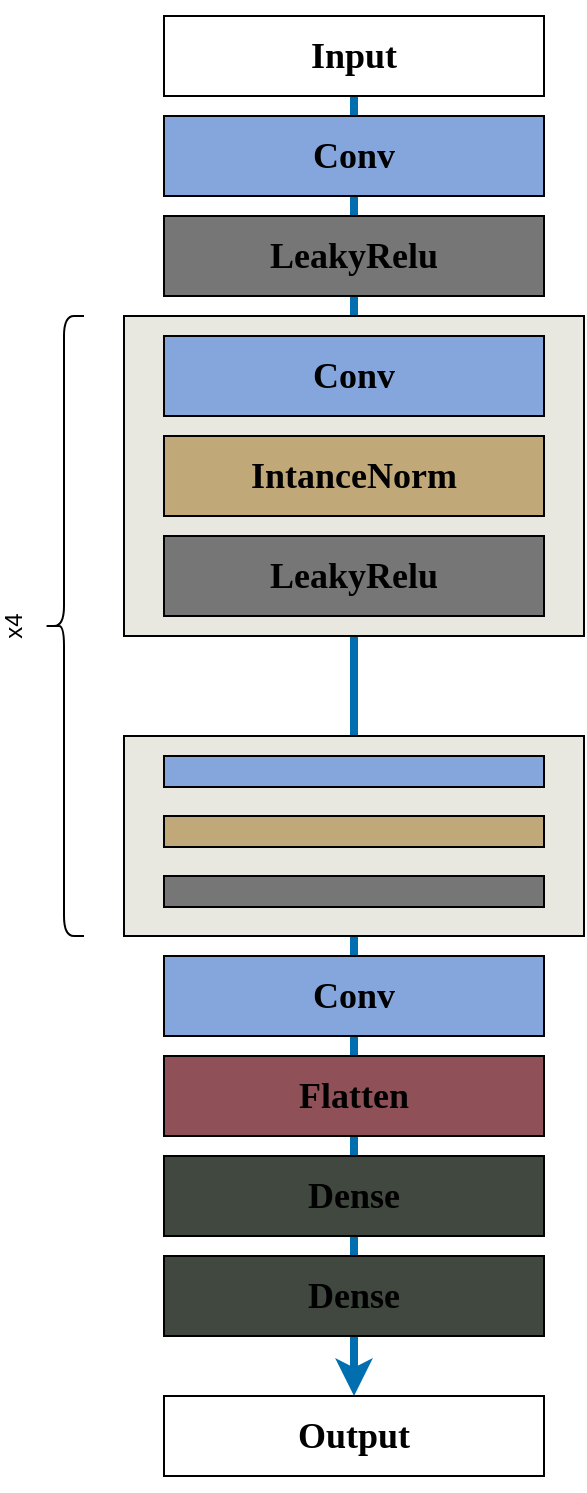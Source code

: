 <mxfile version="20.1.4" type="github">
  <diagram id="zbZYlH1tf5Qj_QSA8il5" name="第 1 页">
    <mxGraphModel dx="1455" dy="857" grid="1" gridSize="10" guides="1" tooltips="1" connect="1" arrows="1" fold="1" page="1" pageScale="1" pageWidth="827" pageHeight="1169" math="0" shadow="0">
      <root>
        <mxCell id="0" />
        <mxCell id="1" parent="0" />
        <mxCell id="HpHhYa8Dk-qDjV2WvefI-2" value="" style="endArrow=classic;html=1;rounded=0;fontFamily=Times New Roman;fontSize=18;exitX=0.5;exitY=1;exitDx=0;exitDy=0;entryX=0.5;entryY=0;entryDx=0;entryDy=0;strokeWidth=4;fillColor=#1ba1e2;strokeColor=#006EAF;" edge="1" parent="1" source="HpHhYa8Dk-qDjV2WvefI-4" target="HpHhYa8Dk-qDjV2WvefI-39">
          <mxGeometry width="50" height="50" relative="1" as="geometry">
            <mxPoint x="300" y="120" as="sourcePoint" />
            <mxPoint x="350" y="70" as="targetPoint" />
          </mxGeometry>
        </mxCell>
        <mxCell id="HpHhYa8Dk-qDjV2WvefI-3" value="" style="rounded=0;whiteSpace=wrap;html=1;fontFamily=Times New Roman;fontSize=18;fillColor=#e8e8e0;" vertex="1" parent="1">
          <mxGeometry x="130" y="240" width="230" height="160" as="geometry" />
        </mxCell>
        <mxCell id="HpHhYa8Dk-qDjV2WvefI-4" value="&lt;h5&gt;&lt;font style=&quot;font-size: 18px;&quot; face=&quot;Times New Roman&quot;&gt;Input&lt;/font&gt;&lt;/h5&gt;" style="rounded=0;whiteSpace=wrap;html=1;" vertex="1" parent="1">
          <mxGeometry x="150" y="90" width="190" height="40" as="geometry" />
        </mxCell>
        <mxCell id="HpHhYa8Dk-qDjV2WvefI-5" value="&lt;h5&gt;&lt;font face=&quot;Times New Roman&quot;&gt;&lt;span style=&quot;font-size: 18px;&quot;&gt;Conv&lt;/span&gt;&lt;/font&gt;&lt;/h5&gt;" style="rounded=0;whiteSpace=wrap;html=1;fillColor=#85a6dc;" vertex="1" parent="1">
          <mxGeometry x="150" y="140" width="190" height="40" as="geometry" />
        </mxCell>
        <mxCell id="HpHhYa8Dk-qDjV2WvefI-7" value="&lt;font style=&quot;font-size: 18px;&quot; face=&quot;Times New Roman&quot;&gt;&lt;b&gt;LeakyRelu&lt;/b&gt;&lt;/font&gt;" style="rounded=0;whiteSpace=wrap;html=1;fillColor=#767676;" vertex="1" parent="1">
          <mxGeometry x="150" y="190" width="190" height="40" as="geometry" />
        </mxCell>
        <mxCell id="HpHhYa8Dk-qDjV2WvefI-8" value="&lt;h5&gt;&lt;font face=&quot;Times New Roman&quot;&gt;&lt;span style=&quot;font-size: 18px;&quot;&gt;Conv&lt;/span&gt;&lt;/font&gt;&lt;/h5&gt;" style="rounded=0;whiteSpace=wrap;html=1;fillColor=#85a6dc;" vertex="1" parent="1">
          <mxGeometry x="150" y="250" width="190" height="40" as="geometry" />
        </mxCell>
        <mxCell id="HpHhYa8Dk-qDjV2WvefI-9" value="&lt;h5&gt;&lt;font style=&quot;font-size: 18px;&quot; face=&quot;Times New Roman&quot;&gt;IntanceNorm&lt;/font&gt;&lt;/h5&gt;" style="rounded=0;whiteSpace=wrap;html=1;fillColor=#C0A878;" vertex="1" parent="1">
          <mxGeometry x="150" y="300" width="190" height="40" as="geometry" />
        </mxCell>
        <mxCell id="HpHhYa8Dk-qDjV2WvefI-10" value="&lt;b style=&quot;font-family: &amp;quot;Times New Roman&amp;quot;; font-size: 18px;&quot;&gt;LeakyRelu&lt;/b&gt;" style="rounded=0;whiteSpace=wrap;html=1;fillColor=#767676;" vertex="1" parent="1">
          <mxGeometry x="150" y="350" width="190" height="40" as="geometry" />
        </mxCell>
        <mxCell id="HpHhYa8Dk-qDjV2WvefI-11" value="" style="rounded=0;whiteSpace=wrap;html=1;fontFamily=Times New Roman;fontSize=18;fillColor=#E8E8E0;" vertex="1" parent="1">
          <mxGeometry x="130" y="450" width="230" height="100" as="geometry" />
        </mxCell>
        <mxCell id="HpHhYa8Dk-qDjV2WvefI-12" value="" style="rounded=0;whiteSpace=wrap;html=1;fillColor=#C0A878;" vertex="1" parent="1">
          <mxGeometry x="150" y="490" width="190" height="15.5" as="geometry" />
        </mxCell>
        <mxCell id="HpHhYa8Dk-qDjV2WvefI-13" value="" style="rounded=0;whiteSpace=wrap;html=1;fillColor=#85a6dc;" vertex="1" parent="1">
          <mxGeometry x="150" y="460" width="190" height="15.5" as="geometry" />
        </mxCell>
        <mxCell id="HpHhYa8Dk-qDjV2WvefI-14" value="" style="rounded=0;whiteSpace=wrap;html=1;fillColor=#767676;" vertex="1" parent="1">
          <mxGeometry x="150" y="520" width="190" height="15.5" as="geometry" />
        </mxCell>
        <mxCell id="HpHhYa8Dk-qDjV2WvefI-37" value="&lt;h5&gt;&lt;font face=&quot;Times New Roman&quot;&gt;&lt;span style=&quot;font-size: 18px;&quot;&gt;Conv&lt;/span&gt;&lt;/font&gt;&lt;/h5&gt;" style="rounded=0;whiteSpace=wrap;html=1;fillColor=#85a6dc;" vertex="1" parent="1">
          <mxGeometry x="150" y="560" width="190" height="40" as="geometry" />
        </mxCell>
        <mxCell id="HpHhYa8Dk-qDjV2WvefI-38" value="&lt;h5&gt;&lt;font face=&quot;Times New Roman&quot;&gt;&lt;span style=&quot;font-size: 18px;&quot;&gt;Dense&lt;/span&gt;&lt;/font&gt;&lt;/h5&gt;" style="rounded=0;whiteSpace=wrap;html=1;fillColor=#404840;" vertex="1" parent="1">
          <mxGeometry x="150" y="710" width="190" height="40" as="geometry" />
        </mxCell>
        <mxCell id="HpHhYa8Dk-qDjV2WvefI-39" value="&lt;h5&gt;&lt;font style=&quot;font-size: 18px;&quot; face=&quot;Times New Roman&quot;&gt;Output&lt;/font&gt;&lt;/h5&gt;" style="rounded=0;whiteSpace=wrap;html=1;" vertex="1" parent="1">
          <mxGeometry x="150" y="780" width="190" height="40" as="geometry" />
        </mxCell>
        <mxCell id="HpHhYa8Dk-qDjV2WvefI-57" value="&lt;h5&gt;&lt;font face=&quot;Times New Roman&quot;&gt;&lt;span style=&quot;font-size: 18px;&quot;&gt;Flatten&lt;/span&gt;&lt;/font&gt;&lt;/h5&gt;" style="rounded=0;whiteSpace=wrap;html=1;fillColor=#905058;" vertex="1" parent="1">
          <mxGeometry x="150" y="610" width="190" height="40" as="geometry" />
        </mxCell>
        <mxCell id="HpHhYa8Dk-qDjV2WvefI-58" value="&lt;h5&gt;&lt;font face=&quot;Times New Roman&quot;&gt;&lt;span style=&quot;font-size: 18px;&quot;&gt;Dense&lt;/span&gt;&lt;/font&gt;&lt;/h5&gt;" style="rounded=0;whiteSpace=wrap;html=1;fillColor=#404840;" vertex="1" parent="1">
          <mxGeometry x="150" y="660" width="190" height="40" as="geometry" />
        </mxCell>
        <mxCell id="HpHhYa8Dk-qDjV2WvefI-59" value="" style="shape=curlyBracket;whiteSpace=wrap;html=1;rounded=1;fillColor=#404840;" vertex="1" parent="1">
          <mxGeometry x="90" y="240" width="20" height="310" as="geometry" />
        </mxCell>
        <mxCell id="HpHhYa8Dk-qDjV2WvefI-60" value="x4" style="text;html=1;strokeColor=none;fillColor=none;align=center;verticalAlign=middle;whiteSpace=wrap;rounded=0;horizontal=0;" vertex="1" parent="1">
          <mxGeometry x="70" y="385" width="10" height="20" as="geometry" />
        </mxCell>
      </root>
    </mxGraphModel>
  </diagram>
</mxfile>
